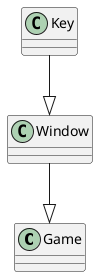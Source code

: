 @startuml
class Game {
}

class Window {
}

class Key {
}


Key --|> Window
Window --|> Game
@enduml
